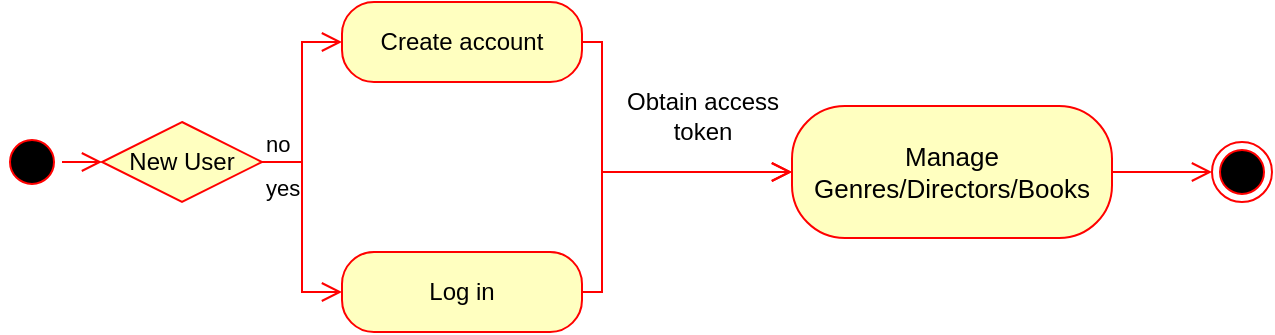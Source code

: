<mxfile version="12.6.5" type="device"><diagram id="ZlujpKLfd61YPzzfu4mW" name="Page-1"><mxGraphModel dx="1034" dy="791" grid="1" gridSize="10" guides="1" tooltips="1" connect="1" arrows="1" fold="1" page="1" pageScale="1" pageWidth="1169" pageHeight="827" math="0" shadow="0"><root><mxCell id="0"/><mxCell id="1" parent="0"/><mxCell id="-DishthbALWqJe2aVC9I-66" value="" style="ellipse;html=1;shape=endState;fillColor=#000000;strokeColor=#ff0000;fontSize=13;" parent="1" vertex="1"><mxGeometry x="630.0" y="426" width="30" height="30" as="geometry"/></mxCell><mxCell id="-DishthbALWqJe2aVC9I-4" value="" style="ellipse;html=1;shape=startState;fillColor=#000000;strokeColor=#ff0000;" parent="1" vertex="1"><mxGeometry x="25" y="421" width="30" height="30" as="geometry"/></mxCell><mxCell id="-DishthbALWqJe2aVC9I-5" value="" style="edgeStyle=orthogonalEdgeStyle;html=1;verticalAlign=bottom;endArrow=open;endSize=8;strokeColor=#ff0000;rounded=0;entryX=0;entryY=0.5;entryDx=0;entryDy=0;" parent="1" source="-DishthbALWqJe2aVC9I-4" target="-DishthbALWqJe2aVC9I-12" edge="1"><mxGeometry relative="1" as="geometry"><mxPoint x="145" y="436" as="targetPoint"/></mxGeometry></mxCell><mxCell id="-DishthbALWqJe2aVC9I-12" value="New User" style="rhombus;whiteSpace=wrap;html=1;fillColor=#ffffc0;strokeColor=#ff0000;" parent="1" vertex="1"><mxGeometry x="75" y="416" width="80" height="40" as="geometry"/></mxCell><mxCell id="-DishthbALWqJe2aVC9I-13" value="no" style="edgeStyle=orthogonalEdgeStyle;html=1;align=left;verticalAlign=bottom;endArrow=open;endSize=8;strokeColor=#ff0000;rounded=0;entryX=0;entryY=0.5;entryDx=0;entryDy=0;" parent="1" source="-DishthbALWqJe2aVC9I-12" target="-DishthbALWqJe2aVC9I-16" edge="1"><mxGeometry x="-1" relative="1" as="geometry"><mxPoint x="255" y="361" as="targetPoint"/><Array as="points"><mxPoint x="175" y="436"/><mxPoint x="175" y="376"/></Array></mxGeometry></mxCell><mxCell id="-DishthbALWqJe2aVC9I-14" value="yes" style="edgeStyle=orthogonalEdgeStyle;html=1;align=left;verticalAlign=top;endArrow=open;endSize=8;strokeColor=#ff0000;rounded=0;entryX=0;entryY=0.5;entryDx=0;entryDy=0;" parent="1" source="-DishthbALWqJe2aVC9I-12" target="-DishthbALWqJe2aVC9I-18" edge="1"><mxGeometry x="-1" relative="1" as="geometry"><mxPoint x="255" y="641" as="targetPoint"/><Array as="points"><mxPoint x="175" y="436"/><mxPoint x="175" y="501"/></Array></mxGeometry></mxCell><mxCell id="-DishthbALWqJe2aVC9I-16" value="Create account" style="rounded=1;whiteSpace=wrap;html=1;arcSize=40;fontColor=#000000;fillColor=#ffffc0;strokeColor=#ff0000;" parent="1" vertex="1"><mxGeometry x="195" y="356" width="120" height="40" as="geometry"/></mxCell><mxCell id="-DishthbALWqJe2aVC9I-17" value="" style="edgeStyle=orthogonalEdgeStyle;html=1;verticalAlign=bottom;endArrow=open;endSize=8;strokeColor=#ff0000;rounded=0;entryX=0;entryY=0.5;entryDx=0;entryDy=0;" parent="1" source="-DishthbALWqJe2aVC9I-16" target="-DishthbALWqJe2aVC9I-42" edge="1"><mxGeometry relative="1" as="geometry"><mxPoint x="360" y="441" as="targetPoint"/><Array as="points"><mxPoint x="325" y="376"/><mxPoint x="325" y="441"/></Array></mxGeometry></mxCell><mxCell id="-DishthbALWqJe2aVC9I-18" value="Log in" style="rounded=1;whiteSpace=wrap;html=1;arcSize=40;fontColor=#000000;fillColor=#ffffc0;strokeColor=#ff0000;" parent="1" vertex="1"><mxGeometry x="195" y="481" width="120" height="40" as="geometry"/></mxCell><mxCell id="-DishthbALWqJe2aVC9I-19" value="" style="edgeStyle=orthogonalEdgeStyle;html=1;verticalAlign=bottom;endArrow=open;endSize=8;strokeColor=#ff0000;rounded=0;exitX=1;exitY=0.5;exitDx=0;exitDy=0;entryX=0;entryY=0.5;entryDx=0;entryDy=0;" parent="1" source="-DishthbALWqJe2aVC9I-18" target="-DishthbALWqJe2aVC9I-42" edge="1"><mxGeometry relative="1" as="geometry"><mxPoint x="360" y="441" as="targetPoint"/><Array as="points"><mxPoint x="325" y="501"/><mxPoint x="325" y="441"/></Array></mxGeometry></mxCell><mxCell id="-DishthbALWqJe2aVC9I-42" value="Manage Genres/Directors/Books" style="rounded=1;whiteSpace=wrap;html=1;arcSize=40;fontColor=#000000;fillColor=#ffffc0;strokeColor=#ff0000;fontSize=13;" parent="1" vertex="1"><mxGeometry x="420" y="408" width="160" height="66" as="geometry"/></mxCell><mxCell id="u96MV5sBPOqa-eev5goW-5" value="" style="edgeStyle=orthogonalEdgeStyle;html=1;verticalAlign=bottom;endArrow=open;endSize=8;strokeColor=#ff0000;rounded=0;exitX=1;exitY=0.5;exitDx=0;exitDy=0;entryX=0;entryY=0.5;entryDx=0;entryDy=0;" parent="1" source="-DishthbALWqJe2aVC9I-42" target="-DishthbALWqJe2aVC9I-66" edge="1"><mxGeometry relative="1" as="geometry"><mxPoint x="760" y="482" as="targetPoint"/><Array as="points"><mxPoint x="580" y="441"/><mxPoint x="580" y="441"/></Array><mxPoint x="700" y="481" as="sourcePoint"/></mxGeometry></mxCell><mxCell id="2EvHdHXy-7hLGalEC-rd-4" value="Obtain access&lt;br&gt;token" style="text;html=1;align=center;verticalAlign=middle;resizable=0;points=[];autosize=1;" vertex="1" parent="1"><mxGeometry x="330" y="398.29" width="90" height="30" as="geometry"/></mxCell></root></mxGraphModel></diagram></mxfile>